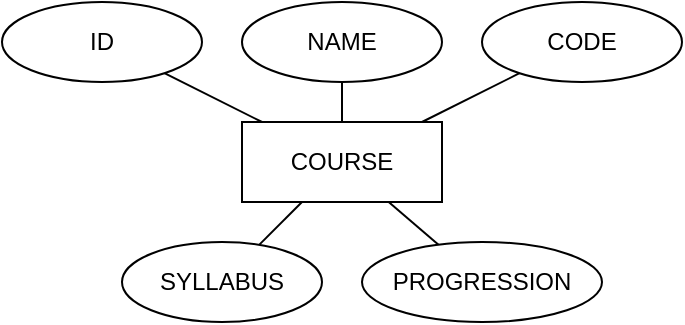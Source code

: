 <mxfile>
    <diagram id="f1elZTi6xS3MNdmv1so4" name="Page-1">
        <mxGraphModel dx="769" dy="459" grid="1" gridSize="10" guides="1" tooltips="1" connect="1" arrows="1" fold="1" page="1" pageScale="1" pageWidth="1400" pageHeight="850" math="0" shadow="0">
            <root>
                <mxCell id="0"/>
                <mxCell id="1" parent="0"/>
                <mxCell id="8" style="edgeStyle=none;html=1;endArrow=none;endFill=0;" parent="1" source="2" target="5" edge="1">
                    <mxGeometry relative="1" as="geometry"/>
                </mxCell>
                <mxCell id="9" style="edgeStyle=none;html=1;endArrow=none;endFill=0;" parent="1" source="2" target="3" edge="1">
                    <mxGeometry relative="1" as="geometry"/>
                </mxCell>
                <mxCell id="10" style="edgeStyle=none;html=1;endArrow=none;endFill=0;" parent="1" source="2" target="4" edge="1">
                    <mxGeometry relative="1" as="geometry"/>
                </mxCell>
                <mxCell id="11" style="edgeStyle=none;html=1;endArrow=none;endFill=0;" parent="1" source="2" target="7" edge="1">
                    <mxGeometry relative="1" as="geometry"/>
                </mxCell>
                <mxCell id="12" style="edgeStyle=none;html=1;endArrow=none;endFill=0;" parent="1" source="2" target="6" edge="1">
                    <mxGeometry relative="1" as="geometry"/>
                </mxCell>
                <mxCell id="2" value="COURSE" style="whiteSpace=wrap;html=1;align=center;" parent="1" vertex="1">
                    <mxGeometry x="230" y="180" width="100" height="40" as="geometry"/>
                </mxCell>
                <mxCell id="3" value="NAME" style="ellipse;whiteSpace=wrap;html=1;align=center;" parent="1" vertex="1">
                    <mxGeometry x="230" y="120" width="100" height="40" as="geometry"/>
                </mxCell>
                <mxCell id="4" value="CODE" style="ellipse;whiteSpace=wrap;html=1;align=center;" parent="1" vertex="1">
                    <mxGeometry x="350" y="120" width="100" height="40" as="geometry"/>
                </mxCell>
                <mxCell id="5" value="ID" style="ellipse;whiteSpace=wrap;html=1;align=center;" parent="1" vertex="1">
                    <mxGeometry x="110" y="120" width="100" height="40" as="geometry"/>
                </mxCell>
                <mxCell id="6" value="SYLLABUS" style="ellipse;whiteSpace=wrap;html=1;align=center;" parent="1" vertex="1">
                    <mxGeometry x="170" y="240" width="100" height="40" as="geometry"/>
                </mxCell>
                <mxCell id="7" value="PROGRESSION" style="ellipse;whiteSpace=wrap;html=1;align=center;" parent="1" vertex="1">
                    <mxGeometry x="290" y="240" width="120" height="40" as="geometry"/>
                </mxCell>
            </root>
        </mxGraphModel>
    </diagram>
</mxfile>